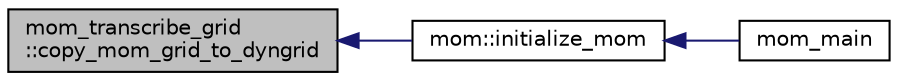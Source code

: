 digraph "mom_transcribe_grid::copy_mom_grid_to_dyngrid"
{
 // INTERACTIVE_SVG=YES
  edge [fontname="Helvetica",fontsize="10",labelfontname="Helvetica",labelfontsize="10"];
  node [fontname="Helvetica",fontsize="10",shape=record];
  rankdir="LR";
  Node13 [label="mom_transcribe_grid\l::copy_mom_grid_to_dyngrid",height=0.2,width=0.4,color="black", fillcolor="grey75", style="filled", fontcolor="black"];
  Node13 -> Node14 [dir="back",color="midnightblue",fontsize="10",style="solid",fontname="Helvetica"];
  Node14 [label="mom::initialize_mom",height=0.2,width=0.4,color="black", fillcolor="white", style="filled",URL="$namespacemom.html#a0be2869fef30e1e0604facfe1b41555d",tooltip="This subroutine initializes MOM. "];
  Node14 -> Node15 [dir="back",color="midnightblue",fontsize="10",style="solid",fontname="Helvetica"];
  Node15 [label="mom_main",height=0.2,width=0.4,color="black", fillcolor="white", style="filled",URL="$MOM__driver_8F90.html#a08fffeb2d8e8acbf9ed4609be6d258c6"];
}
